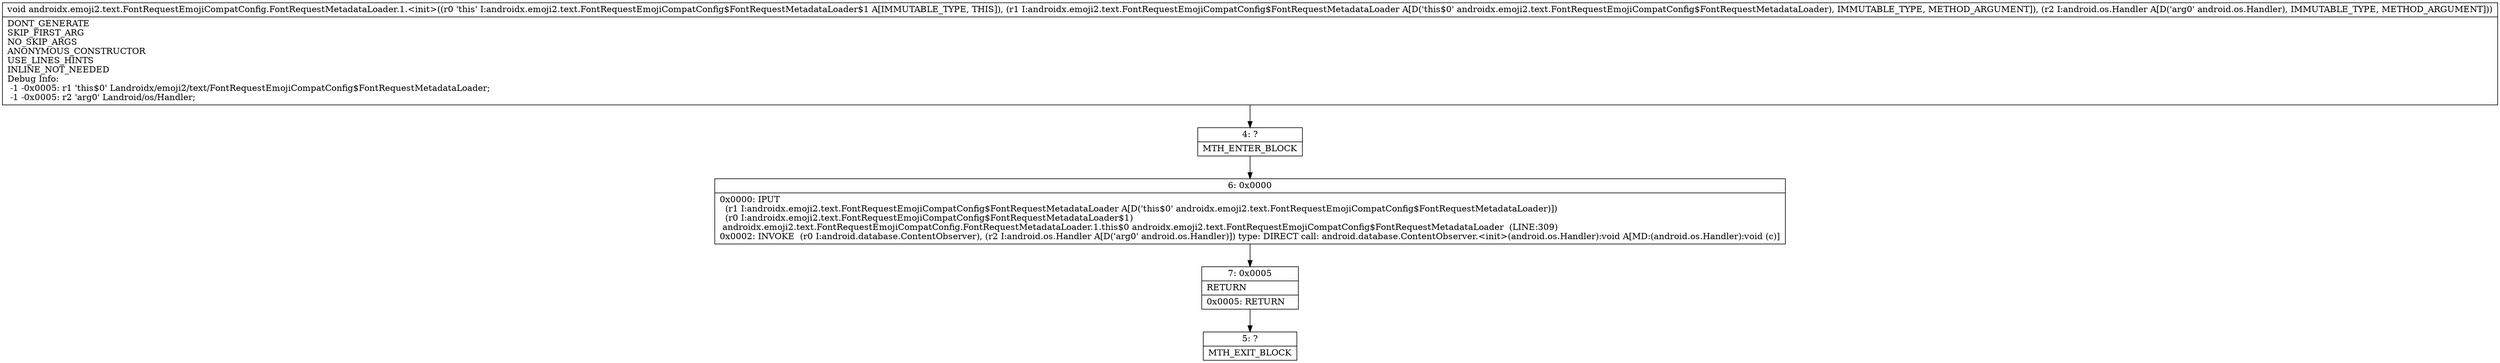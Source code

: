 digraph "CFG forandroidx.emoji2.text.FontRequestEmojiCompatConfig.FontRequestMetadataLoader.1.\<init\>(Landroidx\/emoji2\/text\/FontRequestEmojiCompatConfig$FontRequestMetadataLoader;Landroid\/os\/Handler;)V" {
Node_4 [shape=record,label="{4\:\ ?|MTH_ENTER_BLOCK\l}"];
Node_6 [shape=record,label="{6\:\ 0x0000|0x0000: IPUT  \l  (r1 I:androidx.emoji2.text.FontRequestEmojiCompatConfig$FontRequestMetadataLoader A[D('this$0' androidx.emoji2.text.FontRequestEmojiCompatConfig$FontRequestMetadataLoader)])\l  (r0 I:androidx.emoji2.text.FontRequestEmojiCompatConfig$FontRequestMetadataLoader$1)\l androidx.emoji2.text.FontRequestEmojiCompatConfig.FontRequestMetadataLoader.1.this$0 androidx.emoji2.text.FontRequestEmojiCompatConfig$FontRequestMetadataLoader  (LINE:309)\l0x0002: INVOKE  (r0 I:android.database.ContentObserver), (r2 I:android.os.Handler A[D('arg0' android.os.Handler)]) type: DIRECT call: android.database.ContentObserver.\<init\>(android.os.Handler):void A[MD:(android.os.Handler):void (c)]\l}"];
Node_7 [shape=record,label="{7\:\ 0x0005|RETURN\l|0x0005: RETURN   \l}"];
Node_5 [shape=record,label="{5\:\ ?|MTH_EXIT_BLOCK\l}"];
MethodNode[shape=record,label="{void androidx.emoji2.text.FontRequestEmojiCompatConfig.FontRequestMetadataLoader.1.\<init\>((r0 'this' I:androidx.emoji2.text.FontRequestEmojiCompatConfig$FontRequestMetadataLoader$1 A[IMMUTABLE_TYPE, THIS]), (r1 I:androidx.emoji2.text.FontRequestEmojiCompatConfig$FontRequestMetadataLoader A[D('this$0' androidx.emoji2.text.FontRequestEmojiCompatConfig$FontRequestMetadataLoader), IMMUTABLE_TYPE, METHOD_ARGUMENT]), (r2 I:android.os.Handler A[D('arg0' android.os.Handler), IMMUTABLE_TYPE, METHOD_ARGUMENT]))  | DONT_GENERATE\lSKIP_FIRST_ARG\lNO_SKIP_ARGS\lANONYMOUS_CONSTRUCTOR\lUSE_LINES_HINTS\lINLINE_NOT_NEEDED\lDebug Info:\l  \-1 \-0x0005: r1 'this$0' Landroidx\/emoji2\/text\/FontRequestEmojiCompatConfig$FontRequestMetadataLoader;\l  \-1 \-0x0005: r2 'arg0' Landroid\/os\/Handler;\l}"];
MethodNode -> Node_4;Node_4 -> Node_6;
Node_6 -> Node_7;
Node_7 -> Node_5;
}

